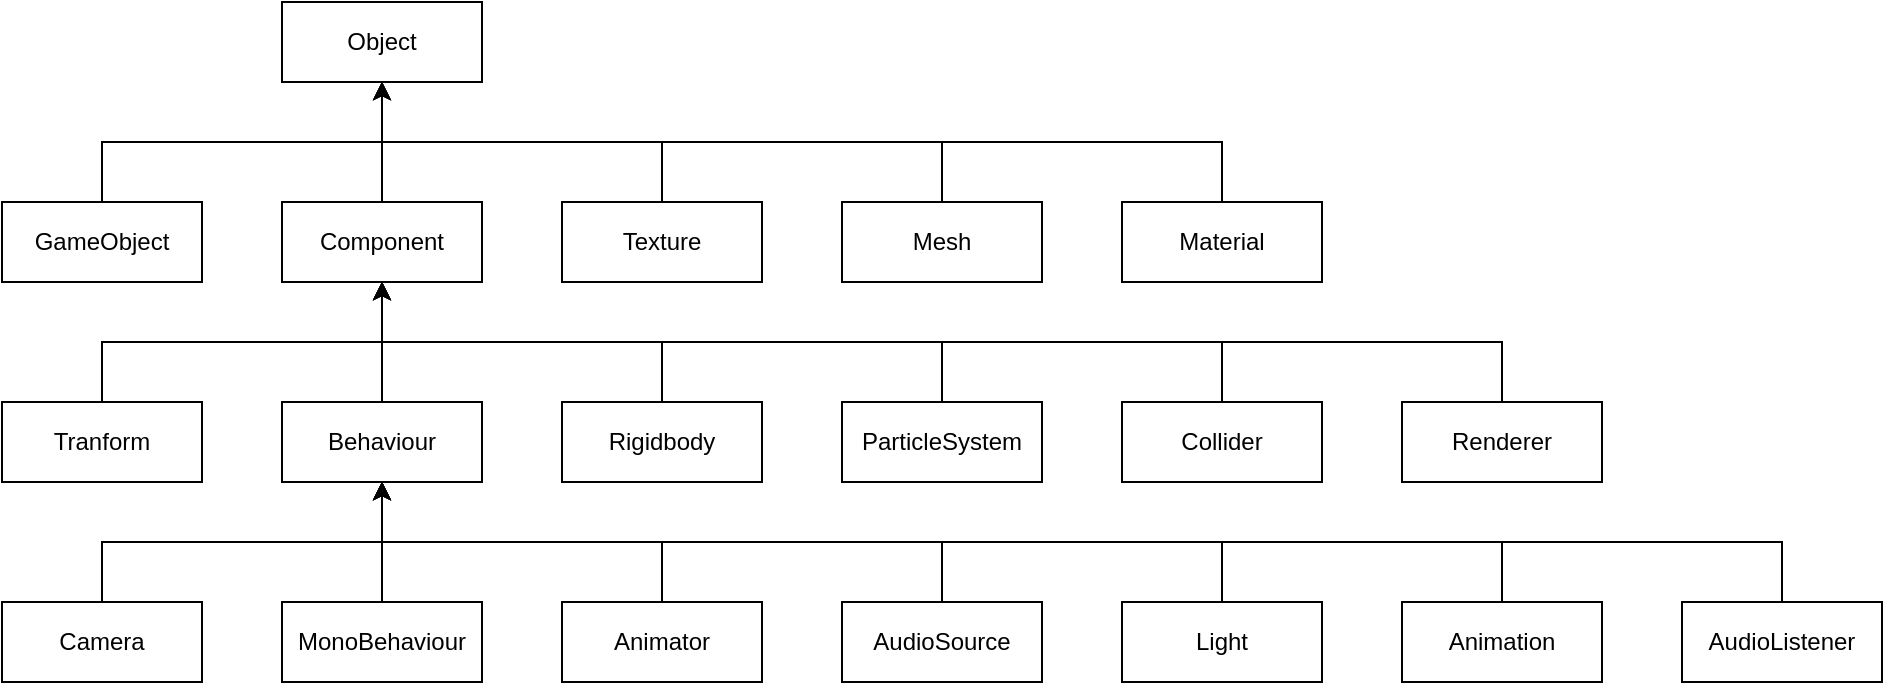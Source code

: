<mxfile version="21.3.5" type="github">
  <diagram name="第 1 页" id="YaiP6IpiFgkoLfCOKYrs">
    <mxGraphModel dx="1435" dy="863" grid="1" gridSize="10" guides="1" tooltips="1" connect="1" arrows="1" fold="1" page="1" pageScale="1" pageWidth="1200" pageHeight="1920" math="0" shadow="0">
      <root>
        <mxCell id="0" />
        <mxCell id="1" parent="0" />
        <mxCell id="JN42x3dMe_RzjsjBonPy-1" value="Object" style="rounded=0;whiteSpace=wrap;html=1;" vertex="1" parent="1">
          <mxGeometry x="200" y="80" width="100" height="40" as="geometry" />
        </mxCell>
        <mxCell id="JN42x3dMe_RzjsjBonPy-8" style="edgeStyle=orthogonalEdgeStyle;rounded=0;orthogonalLoop=1;jettySize=auto;html=1;exitX=0.5;exitY=0;exitDx=0;exitDy=0;entryX=0.5;entryY=1;entryDx=0;entryDy=0;" edge="1" parent="1" source="JN42x3dMe_RzjsjBonPy-2" target="JN42x3dMe_RzjsjBonPy-1">
          <mxGeometry relative="1" as="geometry" />
        </mxCell>
        <mxCell id="JN42x3dMe_RzjsjBonPy-2" value="GameObject" style="rounded=0;whiteSpace=wrap;html=1;" vertex="1" parent="1">
          <mxGeometry x="60" y="180" width="100" height="40" as="geometry" />
        </mxCell>
        <mxCell id="JN42x3dMe_RzjsjBonPy-7" style="edgeStyle=orthogonalEdgeStyle;rounded=0;orthogonalLoop=1;jettySize=auto;html=1;exitX=0.5;exitY=0;exitDx=0;exitDy=0;entryX=0.5;entryY=1;entryDx=0;entryDy=0;" edge="1" parent="1" source="JN42x3dMe_RzjsjBonPy-3" target="JN42x3dMe_RzjsjBonPy-1">
          <mxGeometry relative="1" as="geometry" />
        </mxCell>
        <mxCell id="JN42x3dMe_RzjsjBonPy-3" value="Component" style="rounded=0;whiteSpace=wrap;html=1;" vertex="1" parent="1">
          <mxGeometry x="200" y="180" width="100" height="40" as="geometry" />
        </mxCell>
        <mxCell id="JN42x3dMe_RzjsjBonPy-9" style="edgeStyle=orthogonalEdgeStyle;rounded=0;orthogonalLoop=1;jettySize=auto;html=1;exitX=0.5;exitY=0;exitDx=0;exitDy=0;entryX=0.5;entryY=1;entryDx=0;entryDy=0;" edge="1" parent="1" source="JN42x3dMe_RzjsjBonPy-4" target="JN42x3dMe_RzjsjBonPy-1">
          <mxGeometry relative="1" as="geometry" />
        </mxCell>
        <mxCell id="JN42x3dMe_RzjsjBonPy-4" value="Texture" style="rounded=0;whiteSpace=wrap;html=1;" vertex="1" parent="1">
          <mxGeometry x="340" y="180" width="100" height="40" as="geometry" />
        </mxCell>
        <mxCell id="JN42x3dMe_RzjsjBonPy-10" style="edgeStyle=orthogonalEdgeStyle;rounded=0;orthogonalLoop=1;jettySize=auto;html=1;exitX=0.5;exitY=0;exitDx=0;exitDy=0;entryX=0.5;entryY=1;entryDx=0;entryDy=0;" edge="1" parent="1" source="JN42x3dMe_RzjsjBonPy-5" target="JN42x3dMe_RzjsjBonPy-1">
          <mxGeometry relative="1" as="geometry" />
        </mxCell>
        <mxCell id="JN42x3dMe_RzjsjBonPy-5" value="Mesh" style="rounded=0;whiteSpace=wrap;html=1;" vertex="1" parent="1">
          <mxGeometry x="480" y="180" width="100" height="40" as="geometry" />
        </mxCell>
        <mxCell id="JN42x3dMe_RzjsjBonPy-12" style="edgeStyle=orthogonalEdgeStyle;rounded=0;orthogonalLoop=1;jettySize=auto;html=1;exitX=0.5;exitY=0;exitDx=0;exitDy=0;entryX=0.5;entryY=1;entryDx=0;entryDy=0;" edge="1" parent="1" source="JN42x3dMe_RzjsjBonPy-6" target="JN42x3dMe_RzjsjBonPy-1">
          <mxGeometry relative="1" as="geometry" />
        </mxCell>
        <mxCell id="JN42x3dMe_RzjsjBonPy-6" value="Material" style="rounded=0;whiteSpace=wrap;html=1;" vertex="1" parent="1">
          <mxGeometry x="620" y="180" width="100" height="40" as="geometry" />
        </mxCell>
        <mxCell id="JN42x3dMe_RzjsjBonPy-26" style="edgeStyle=orthogonalEdgeStyle;rounded=0;orthogonalLoop=1;jettySize=auto;html=1;exitX=0.5;exitY=0;exitDx=0;exitDy=0;entryX=0.5;entryY=1;entryDx=0;entryDy=0;" edge="1" parent="1" source="JN42x3dMe_RzjsjBonPy-13" target="JN42x3dMe_RzjsjBonPy-3">
          <mxGeometry relative="1" as="geometry" />
        </mxCell>
        <mxCell id="JN42x3dMe_RzjsjBonPy-13" value="Tranform" style="rounded=0;whiteSpace=wrap;html=1;" vertex="1" parent="1">
          <mxGeometry x="60" y="280" width="100" height="40" as="geometry" />
        </mxCell>
        <mxCell id="JN42x3dMe_RzjsjBonPy-27" style="edgeStyle=orthogonalEdgeStyle;rounded=0;orthogonalLoop=1;jettySize=auto;html=1;exitX=0.5;exitY=0;exitDx=0;exitDy=0;" edge="1" parent="1" source="JN42x3dMe_RzjsjBonPy-14">
          <mxGeometry relative="1" as="geometry">
            <mxPoint x="250" y="220" as="targetPoint" />
          </mxGeometry>
        </mxCell>
        <mxCell id="JN42x3dMe_RzjsjBonPy-14" value="Behaviour" style="rounded=0;whiteSpace=wrap;html=1;" vertex="1" parent="1">
          <mxGeometry x="200" y="280" width="100" height="40" as="geometry" />
        </mxCell>
        <mxCell id="JN42x3dMe_RzjsjBonPy-30" style="edgeStyle=orthogonalEdgeStyle;rounded=0;orthogonalLoop=1;jettySize=auto;html=1;exitX=0.5;exitY=0;exitDx=0;exitDy=0;entryX=0.5;entryY=1;entryDx=0;entryDy=0;" edge="1" parent="1" source="JN42x3dMe_RzjsjBonPy-15" target="JN42x3dMe_RzjsjBonPy-3">
          <mxGeometry relative="1" as="geometry" />
        </mxCell>
        <mxCell id="JN42x3dMe_RzjsjBonPy-15" value="Rigidbody" style="rounded=0;whiteSpace=wrap;html=1;" vertex="1" parent="1">
          <mxGeometry x="340" y="280" width="100" height="40" as="geometry" />
        </mxCell>
        <mxCell id="JN42x3dMe_RzjsjBonPy-32" style="edgeStyle=orthogonalEdgeStyle;rounded=0;orthogonalLoop=1;jettySize=auto;html=1;exitX=0.5;exitY=0;exitDx=0;exitDy=0;entryX=0.5;entryY=1;entryDx=0;entryDy=0;" edge="1" parent="1" source="JN42x3dMe_RzjsjBonPy-16" target="JN42x3dMe_RzjsjBonPy-3">
          <mxGeometry relative="1" as="geometry" />
        </mxCell>
        <mxCell id="JN42x3dMe_RzjsjBonPy-16" value="ParticleSystem" style="rounded=0;whiteSpace=wrap;html=1;" vertex="1" parent="1">
          <mxGeometry x="480" y="280" width="100" height="40" as="geometry" />
        </mxCell>
        <mxCell id="JN42x3dMe_RzjsjBonPy-33" style="edgeStyle=orthogonalEdgeStyle;rounded=0;orthogonalLoop=1;jettySize=auto;html=1;exitX=0.5;exitY=0;exitDx=0;exitDy=0;entryX=0.5;entryY=1;entryDx=0;entryDy=0;" edge="1" parent="1" source="JN42x3dMe_RzjsjBonPy-17" target="JN42x3dMe_RzjsjBonPy-3">
          <mxGeometry relative="1" as="geometry" />
        </mxCell>
        <mxCell id="JN42x3dMe_RzjsjBonPy-17" value="Collider" style="rounded=0;whiteSpace=wrap;html=1;" vertex="1" parent="1">
          <mxGeometry x="620" y="280" width="100" height="40" as="geometry" />
        </mxCell>
        <mxCell id="JN42x3dMe_RzjsjBonPy-35" style="edgeStyle=orthogonalEdgeStyle;rounded=0;orthogonalLoop=1;jettySize=auto;html=1;exitX=0.5;exitY=0;exitDx=0;exitDy=0;entryX=0.5;entryY=1;entryDx=0;entryDy=0;" edge="1" parent="1" source="JN42x3dMe_RzjsjBonPy-18" target="JN42x3dMe_RzjsjBonPy-3">
          <mxGeometry relative="1" as="geometry" />
        </mxCell>
        <mxCell id="JN42x3dMe_RzjsjBonPy-18" value="Renderer" style="rounded=0;whiteSpace=wrap;html=1;" vertex="1" parent="1">
          <mxGeometry x="760" y="280" width="100" height="40" as="geometry" />
        </mxCell>
        <mxCell id="JN42x3dMe_RzjsjBonPy-36" style="edgeStyle=orthogonalEdgeStyle;rounded=0;orthogonalLoop=1;jettySize=auto;html=1;exitX=0.5;exitY=0;exitDx=0;exitDy=0;entryX=0.5;entryY=1;entryDx=0;entryDy=0;" edge="1" parent="1" source="JN42x3dMe_RzjsjBonPy-19" target="JN42x3dMe_RzjsjBonPy-14">
          <mxGeometry relative="1" as="geometry" />
        </mxCell>
        <mxCell id="JN42x3dMe_RzjsjBonPy-19" value="Camera" style="rounded=0;whiteSpace=wrap;html=1;" vertex="1" parent="1">
          <mxGeometry x="60" y="380" width="100" height="40" as="geometry" />
        </mxCell>
        <mxCell id="JN42x3dMe_RzjsjBonPy-38" style="edgeStyle=orthogonalEdgeStyle;rounded=0;orthogonalLoop=1;jettySize=auto;html=1;exitX=0.5;exitY=0;exitDx=0;exitDy=0;entryX=0.5;entryY=1;entryDx=0;entryDy=0;" edge="1" parent="1" source="JN42x3dMe_RzjsjBonPy-20" target="JN42x3dMe_RzjsjBonPy-14">
          <mxGeometry relative="1" as="geometry" />
        </mxCell>
        <mxCell id="JN42x3dMe_RzjsjBonPy-20" value="MonoBehaviour" style="rounded=0;whiteSpace=wrap;html=1;" vertex="1" parent="1">
          <mxGeometry x="200" y="380" width="100" height="40" as="geometry" />
        </mxCell>
        <mxCell id="JN42x3dMe_RzjsjBonPy-39" style="edgeStyle=orthogonalEdgeStyle;rounded=0;orthogonalLoop=1;jettySize=auto;html=1;exitX=0.5;exitY=0;exitDx=0;exitDy=0;entryX=0.5;entryY=1;entryDx=0;entryDy=0;" edge="1" parent="1" source="JN42x3dMe_RzjsjBonPy-21" target="JN42x3dMe_RzjsjBonPy-14">
          <mxGeometry relative="1" as="geometry" />
        </mxCell>
        <mxCell id="JN42x3dMe_RzjsjBonPy-21" value="Animator" style="rounded=0;whiteSpace=wrap;html=1;" vertex="1" parent="1">
          <mxGeometry x="340" y="380" width="100" height="40" as="geometry" />
        </mxCell>
        <mxCell id="JN42x3dMe_RzjsjBonPy-40" style="edgeStyle=orthogonalEdgeStyle;rounded=0;orthogonalLoop=1;jettySize=auto;html=1;exitX=0.5;exitY=0;exitDx=0;exitDy=0;entryX=0.5;entryY=1;entryDx=0;entryDy=0;" edge="1" parent="1" source="JN42x3dMe_RzjsjBonPy-22" target="JN42x3dMe_RzjsjBonPy-14">
          <mxGeometry relative="1" as="geometry" />
        </mxCell>
        <mxCell id="JN42x3dMe_RzjsjBonPy-22" value="AudioSource" style="rounded=0;whiteSpace=wrap;html=1;" vertex="1" parent="1">
          <mxGeometry x="480" y="380" width="100" height="40" as="geometry" />
        </mxCell>
        <mxCell id="JN42x3dMe_RzjsjBonPy-41" style="edgeStyle=orthogonalEdgeStyle;rounded=0;orthogonalLoop=1;jettySize=auto;html=1;exitX=0.5;exitY=0;exitDx=0;exitDy=0;entryX=0.5;entryY=1;entryDx=0;entryDy=0;" edge="1" parent="1" source="JN42x3dMe_RzjsjBonPy-23" target="JN42x3dMe_RzjsjBonPy-14">
          <mxGeometry relative="1" as="geometry" />
        </mxCell>
        <mxCell id="JN42x3dMe_RzjsjBonPy-23" value="Light" style="rounded=0;whiteSpace=wrap;html=1;" vertex="1" parent="1">
          <mxGeometry x="620" y="380" width="100" height="40" as="geometry" />
        </mxCell>
        <mxCell id="JN42x3dMe_RzjsjBonPy-42" style="edgeStyle=orthogonalEdgeStyle;rounded=0;orthogonalLoop=1;jettySize=auto;html=1;exitX=0.5;exitY=0;exitDx=0;exitDy=0;entryX=0.5;entryY=1;entryDx=0;entryDy=0;" edge="1" parent="1" source="JN42x3dMe_RzjsjBonPy-24" target="JN42x3dMe_RzjsjBonPy-14">
          <mxGeometry relative="1" as="geometry" />
        </mxCell>
        <mxCell id="JN42x3dMe_RzjsjBonPy-24" value="Animation" style="rounded=0;whiteSpace=wrap;html=1;" vertex="1" parent="1">
          <mxGeometry x="760" y="380" width="100" height="40" as="geometry" />
        </mxCell>
        <mxCell id="JN42x3dMe_RzjsjBonPy-43" style="edgeStyle=orthogonalEdgeStyle;rounded=0;orthogonalLoop=1;jettySize=auto;html=1;exitX=0.5;exitY=0;exitDx=0;exitDy=0;entryX=0.5;entryY=1;entryDx=0;entryDy=0;" edge="1" parent="1" source="JN42x3dMe_RzjsjBonPy-25" target="JN42x3dMe_RzjsjBonPy-14">
          <mxGeometry relative="1" as="geometry" />
        </mxCell>
        <mxCell id="JN42x3dMe_RzjsjBonPy-25" value="AudioListener" style="rounded=0;whiteSpace=wrap;html=1;" vertex="1" parent="1">
          <mxGeometry x="900" y="380" width="100" height="40" as="geometry" />
        </mxCell>
      </root>
    </mxGraphModel>
  </diagram>
</mxfile>
